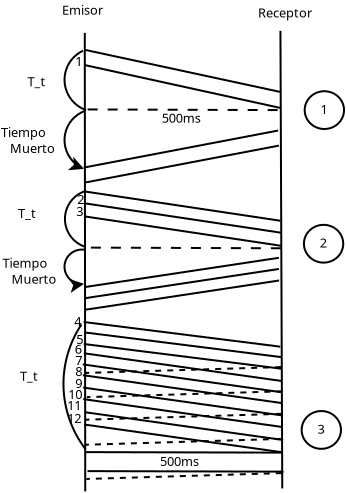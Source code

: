 <?xml version="1.0" encoding="UTF-8"?>
<dia:diagram xmlns:dia="http://www.lysator.liu.se/~alla/dia/">
  <dia:layer name="Fondo" visible="true" active="true">
    <dia:object type="Standard - Line" version="0" id="O0">
      <dia:attribute name="obj_pos">
        <dia:point val="7.039,5.1"/>
      </dia:attribute>
      <dia:attribute name="obj_bb">
        <dia:rectangle val="6.989,5.05;7.113,28.075"/>
      </dia:attribute>
      <dia:attribute name="conn_endpoints">
        <dia:point val="7.039,5.1"/>
        <dia:point val="7.062,28.025"/>
      </dia:attribute>
      <dia:attribute name="numcp">
        <dia:int val="1"/>
      </dia:attribute>
    </dia:object>
    <dia:object type="Standard - Line" version="0" id="O1">
      <dia:attribute name="obj_pos">
        <dia:point val="16.822,5"/>
      </dia:attribute>
      <dia:attribute name="obj_bb">
        <dia:rectangle val="16.772,4.95;16.963,27.925"/>
      </dia:attribute>
      <dia:attribute name="conn_endpoints">
        <dia:point val="16.822,5"/>
        <dia:point val="16.913,27.875"/>
      </dia:attribute>
      <dia:attribute name="numcp">
        <dia:int val="1"/>
      </dia:attribute>
    </dia:object>
    <dia:object type="Standard - Text" version="1" id="O2">
      <dia:attribute name="obj_pos">
        <dia:point val="5.899,4.191"/>
      </dia:attribute>
      <dia:attribute name="obj_bb">
        <dia:rectangle val="5.899,3.596;8.091,4.341"/>
      </dia:attribute>
      <dia:attribute name="text">
        <dia:composite type="text">
          <dia:attribute name="string">
            <dia:string>#Emisor#</dia:string>
          </dia:attribute>
          <dia:attribute name="font">
            <dia:font family="sans" style="0" name="Helvetica"/>
          </dia:attribute>
          <dia:attribute name="height">
            <dia:real val="0.8"/>
          </dia:attribute>
          <dia:attribute name="pos">
            <dia:point val="5.899,4.191"/>
          </dia:attribute>
          <dia:attribute name="color">
            <dia:color val="#000000"/>
          </dia:attribute>
          <dia:attribute name="alignment">
            <dia:enum val="0"/>
          </dia:attribute>
        </dia:composite>
      </dia:attribute>
      <dia:attribute name="valign">
        <dia:enum val="3"/>
      </dia:attribute>
    </dia:object>
    <dia:object type="Standard - Text" version="1" id="O3">
      <dia:attribute name="obj_pos">
        <dia:point val="15.699,4.332"/>
      </dia:attribute>
      <dia:attribute name="obj_bb">
        <dia:rectangle val="15.699,3.737;18.571,4.482"/>
      </dia:attribute>
      <dia:attribute name="text">
        <dia:composite type="text">
          <dia:attribute name="string">
            <dia:string>#Receptor#</dia:string>
          </dia:attribute>
          <dia:attribute name="font">
            <dia:font family="sans" style="0" name="Helvetica"/>
          </dia:attribute>
          <dia:attribute name="height">
            <dia:real val="0.8"/>
          </dia:attribute>
          <dia:attribute name="pos">
            <dia:point val="15.699,4.332"/>
          </dia:attribute>
          <dia:attribute name="color">
            <dia:color val="#000000"/>
          </dia:attribute>
          <dia:attribute name="alignment">
            <dia:enum val="0"/>
          </dia:attribute>
        </dia:composite>
      </dia:attribute>
      <dia:attribute name="valign">
        <dia:enum val="3"/>
      </dia:attribute>
    </dia:object>
    <dia:object type="Standard - Line" version="0" id="O4">
      <dia:attribute name="obj_pos">
        <dia:point val="7.05,5.95"/>
      </dia:attribute>
      <dia:attribute name="obj_bb">
        <dia:rectangle val="6.991,5.891;16.859,8.109"/>
      </dia:attribute>
      <dia:attribute name="conn_endpoints">
        <dia:point val="7.05,5.95"/>
        <dia:point val="16.8,8.05"/>
      </dia:attribute>
      <dia:attribute name="numcp">
        <dia:int val="1"/>
      </dia:attribute>
    </dia:object>
    <dia:object type="Standard - Line" version="0" id="O5">
      <dia:attribute name="obj_pos">
        <dia:point val="7.016,6.706"/>
      </dia:attribute>
      <dia:attribute name="obj_bb">
        <dia:rectangle val="6.956,6.646;16.86,8.91"/>
      </dia:attribute>
      <dia:attribute name="conn_endpoints">
        <dia:point val="7.016,6.706"/>
        <dia:point val="16.8,8.85"/>
      </dia:attribute>
      <dia:attribute name="numcp">
        <dia:int val="1"/>
      </dia:attribute>
    </dia:object>
    <dia:object type="Standard - Line" version="0" id="O6">
      <dia:attribute name="obj_pos">
        <dia:point val="16.683,8.96"/>
      </dia:attribute>
      <dia:attribute name="obj_bb">
        <dia:rectangle val="6.912,8.877;16.734,9.01"/>
      </dia:attribute>
      <dia:attribute name="conn_endpoints">
        <dia:point val="16.683,8.96"/>
        <dia:point val="6.963,8.927"/>
      </dia:attribute>
      <dia:attribute name="numcp">
        <dia:int val="2"/>
      </dia:attribute>
      <dia:attribute name="line_style">
        <dia:enum val="1"/>
      </dia:attribute>
      <dia:attribute name="dashlength">
        <dia:real val="0.5"/>
      </dia:attribute>
    </dia:object>
    <dia:object type="Standard - Arc" version="0" id="O7">
      <dia:attribute name="obj_pos">
        <dia:point val="6.95,5.993"/>
      </dia:attribute>
      <dia:attribute name="obj_bb">
        <dia:rectangle val="5.977,5.94;7.157,9.014"/>
      </dia:attribute>
      <dia:attribute name="conn_endpoints">
        <dia:point val="6.95,5.993"/>
        <dia:point val="7.105,8.961"/>
      </dia:attribute>
      <dia:attribute name="curve_distance">
        <dia:real val="1"/>
      </dia:attribute>
      <dia:attribute name="line_width">
        <dia:real val="0.1"/>
      </dia:attribute>
    </dia:object>
    <dia:object type="Standard - Text" version="1" id="O8">
      <dia:attribute name="obj_pos">
        <dia:point val="4.175,7.766"/>
      </dia:attribute>
      <dia:attribute name="obj_bb">
        <dia:rectangle val="4.175,7.171;5.135,7.916"/>
      </dia:attribute>
      <dia:attribute name="text">
        <dia:composite type="text">
          <dia:attribute name="string">
            <dia:string>#T_t#</dia:string>
          </dia:attribute>
          <dia:attribute name="font">
            <dia:font family="sans" style="0" name="Helvetica"/>
          </dia:attribute>
          <dia:attribute name="height">
            <dia:real val="0.8"/>
          </dia:attribute>
          <dia:attribute name="pos">
            <dia:point val="4.175,7.766"/>
          </dia:attribute>
          <dia:attribute name="color">
            <dia:color val="#000000"/>
          </dia:attribute>
          <dia:attribute name="alignment">
            <dia:enum val="0"/>
          </dia:attribute>
        </dia:composite>
      </dia:attribute>
      <dia:attribute name="valign">
        <dia:enum val="3"/>
      </dia:attribute>
    </dia:object>
    <dia:object type="Standard - Ellipse" version="0" id="O9">
      <dia:attribute name="obj_pos">
        <dia:point val="18.035,8.017"/>
      </dia:attribute>
      <dia:attribute name="obj_bb">
        <dia:rectangle val="17.985,7.967;20.051,9.956"/>
      </dia:attribute>
      <dia:attribute name="elem_corner">
        <dia:point val="18.035,8.017"/>
      </dia:attribute>
      <dia:attribute name="elem_width">
        <dia:real val="1.966"/>
      </dia:attribute>
      <dia:attribute name="elem_height">
        <dia:real val="1.889"/>
      </dia:attribute>
    </dia:object>
    <dia:object type="Standard - Text" version="1" id="O10">
      <dia:attribute name="obj_pos">
        <dia:point val="18.826,9.154"/>
      </dia:attribute>
      <dia:attribute name="obj_bb">
        <dia:rectangle val="18.826,8.559;19.233,9.304"/>
      </dia:attribute>
      <dia:attribute name="text">
        <dia:composite type="text">
          <dia:attribute name="string">
            <dia:string>#1#</dia:string>
          </dia:attribute>
          <dia:attribute name="font">
            <dia:font family="sans" style="0" name="Helvetica"/>
          </dia:attribute>
          <dia:attribute name="height">
            <dia:real val="0.8"/>
          </dia:attribute>
          <dia:attribute name="pos">
            <dia:point val="18.826,9.154"/>
          </dia:attribute>
          <dia:attribute name="color">
            <dia:color val="#000000"/>
          </dia:attribute>
          <dia:attribute name="alignment">
            <dia:enum val="0"/>
          </dia:attribute>
        </dia:composite>
      </dia:attribute>
      <dia:attribute name="valign">
        <dia:enum val="3"/>
      </dia:attribute>
    </dia:object>
    <dia:object type="Standard - Line" version="0" id="O11">
      <dia:attribute name="obj_pos">
        <dia:point val="16.705,9.983"/>
      </dia:attribute>
      <dia:attribute name="obj_bb">
        <dia:rectangle val="6.931,9.925;16.764,11.892"/>
      </dia:attribute>
      <dia:attribute name="conn_endpoints">
        <dia:point val="16.705,9.983"/>
        <dia:point val="6.989,11.834"/>
      </dia:attribute>
      <dia:attribute name="numcp">
        <dia:int val="1"/>
      </dia:attribute>
    </dia:object>
    <dia:object type="Standard - Line" version="0" id="O12">
      <dia:attribute name="obj_pos">
        <dia:point val="16.745,10.736"/>
      </dia:attribute>
      <dia:attribute name="obj_bb">
        <dia:rectangle val="6.971,10.677;16.804,12.645"/>
      </dia:attribute>
      <dia:attribute name="conn_endpoints">
        <dia:point val="16.745,10.736"/>
        <dia:point val="7.029,12.586"/>
      </dia:attribute>
      <dia:attribute name="numcp">
        <dia:int val="1"/>
      </dia:attribute>
    </dia:object>
    <dia:object type="Standard - Line" version="0" id="O13">
      <dia:attribute name="obj_pos">
        <dia:point val="7.028,13.029"/>
      </dia:attribute>
      <dia:attribute name="obj_bb">
        <dia:rectangle val="6.971,12.972;16.877,14.551"/>
      </dia:attribute>
      <dia:attribute name="conn_endpoints">
        <dia:point val="7.028,13.029"/>
        <dia:point val="16.821,14.494"/>
      </dia:attribute>
      <dia:attribute name="numcp">
        <dia:int val="1"/>
      </dia:attribute>
    </dia:object>
    <dia:object type="Standard - Line" version="0" id="O14">
      <dia:attribute name="obj_pos">
        <dia:point val="7.054,13.626"/>
      </dia:attribute>
      <dia:attribute name="obj_bb">
        <dia:rectangle val="6.997,13.569;16.903,15.147"/>
      </dia:attribute>
      <dia:attribute name="conn_endpoints">
        <dia:point val="7.054,13.626"/>
        <dia:point val="16.847,15.091"/>
      </dia:attribute>
      <dia:attribute name="numcp">
        <dia:int val="1"/>
      </dia:attribute>
    </dia:object>
    <dia:object type="Standard - Line" version="0" id="O15">
      <dia:attribute name="obj_pos">
        <dia:point val="7.061,14.281"/>
      </dia:attribute>
      <dia:attribute name="obj_bb">
        <dia:rectangle val="7.004,14.224;16.911,15.803"/>
      </dia:attribute>
      <dia:attribute name="conn_endpoints">
        <dia:point val="7.061,14.281"/>
        <dia:point val="16.854,15.746"/>
      </dia:attribute>
      <dia:attribute name="numcp">
        <dia:int val="1"/>
      </dia:attribute>
    </dia:object>
    <dia:object type="Standard - Line" version="0" id="O16">
      <dia:attribute name="obj_pos">
        <dia:point val="16.744,16.345"/>
      </dia:attribute>
      <dia:attribute name="obj_bb">
        <dia:rectangle val="6.971,16.288;16.8,17.867"/>
      </dia:attribute>
      <dia:attribute name="conn_endpoints">
        <dia:point val="16.744,16.345"/>
        <dia:point val="7.028,17.81"/>
      </dia:attribute>
      <dia:attribute name="numcp">
        <dia:int val="1"/>
      </dia:attribute>
    </dia:object>
    <dia:object type="Standard - Line" version="0" id="O17">
      <dia:attribute name="obj_pos">
        <dia:point val="16.746,16.903"/>
      </dia:attribute>
      <dia:attribute name="obj_bb">
        <dia:rectangle val="6.973,16.846;16.803,18.425"/>
      </dia:attribute>
      <dia:attribute name="conn_endpoints">
        <dia:point val="16.746,16.903"/>
        <dia:point val="7.03,18.368"/>
      </dia:attribute>
      <dia:attribute name="numcp">
        <dia:int val="1"/>
      </dia:attribute>
    </dia:object>
    <dia:object type="Standard - Line" version="0" id="O18">
      <dia:attribute name="obj_pos">
        <dia:point val="16.754,17.481"/>
      </dia:attribute>
      <dia:attribute name="obj_bb">
        <dia:rectangle val="6.981,17.424;16.811,19.003"/>
      </dia:attribute>
      <dia:attribute name="conn_endpoints">
        <dia:point val="16.754,17.481"/>
        <dia:point val="7.038,18.946"/>
      </dia:attribute>
      <dia:attribute name="numcp">
        <dia:int val="1"/>
      </dia:attribute>
    </dia:object>
    <dia:object type="Standard - Ellipse" version="0" id="O19">
      <dia:attribute name="obj_pos">
        <dia:point val="17.996,14.698"/>
      </dia:attribute>
      <dia:attribute name="obj_bb">
        <dia:rectangle val="17.946,14.648;20.013,16.637"/>
      </dia:attribute>
      <dia:attribute name="elem_corner">
        <dia:point val="17.996,14.698"/>
      </dia:attribute>
      <dia:attribute name="elem_width">
        <dia:real val="1.966"/>
      </dia:attribute>
      <dia:attribute name="elem_height">
        <dia:real val="1.889"/>
      </dia:attribute>
    </dia:object>
    <dia:object type="Standard - Text" version="1" id="O20">
      <dia:attribute name="obj_pos">
        <dia:point val="18.787,15.836"/>
      </dia:attribute>
      <dia:attribute name="obj_bb">
        <dia:rectangle val="18.787,15.241;19.194,15.986"/>
      </dia:attribute>
      <dia:attribute name="text">
        <dia:composite type="text">
          <dia:attribute name="string">
            <dia:string>#2#</dia:string>
          </dia:attribute>
          <dia:attribute name="font">
            <dia:font family="sans" style="0" name="Helvetica"/>
          </dia:attribute>
          <dia:attribute name="height">
            <dia:real val="0.8"/>
          </dia:attribute>
          <dia:attribute name="pos">
            <dia:point val="18.787,15.836"/>
          </dia:attribute>
          <dia:attribute name="color">
            <dia:color val="#000000"/>
          </dia:attribute>
          <dia:attribute name="alignment">
            <dia:enum val="0"/>
          </dia:attribute>
        </dia:composite>
      </dia:attribute>
      <dia:attribute name="valign">
        <dia:enum val="3"/>
      </dia:attribute>
    </dia:object>
    <dia:object type="Standard - Line" version="0" id="O21">
      <dia:attribute name="obj_pos">
        <dia:point val="16.845,15.869"/>
      </dia:attribute>
      <dia:attribute name="obj_bb">
        <dia:rectangle val="7.074,15.786;16.895,15.919"/>
      </dia:attribute>
      <dia:attribute name="conn_endpoints">
        <dia:point val="16.845,15.869"/>
        <dia:point val="7.124,15.836"/>
      </dia:attribute>
      <dia:attribute name="numcp">
        <dia:int val="2"/>
      </dia:attribute>
      <dia:attribute name="line_style">
        <dia:enum val="1"/>
      </dia:attribute>
      <dia:attribute name="dashlength">
        <dia:real val="0.5"/>
      </dia:attribute>
    </dia:object>
    <dia:object type="Standard - Arc" version="0" id="O22">
      <dia:attribute name="obj_pos">
        <dia:point val="7.066,13.01"/>
      </dia:attribute>
      <dia:attribute name="obj_bb">
        <dia:rectangle val="5.997,12.959;7.117,15.836"/>
      </dia:attribute>
      <dia:attribute name="conn_endpoints">
        <dia:point val="7.066,13.01"/>
        <dia:point val="7.028,15.786"/>
      </dia:attribute>
      <dia:attribute name="curve_distance">
        <dia:real val="1.0"/>
      </dia:attribute>
    </dia:object>
    <dia:object type="Standard - Line" version="0" id="O23">
      <dia:attribute name="obj_pos">
        <dia:point val="7.028,20.078"/>
      </dia:attribute>
      <dia:attribute name="obj_bb">
        <dia:rectangle val="6.972,20.023;16.915,21.368"/>
      </dia:attribute>
      <dia:attribute name="conn_endpoints">
        <dia:point val="7.028,20.078"/>
        <dia:point val="16.859,21.312"/>
      </dia:attribute>
      <dia:attribute name="numcp">
        <dia:int val="1"/>
      </dia:attribute>
    </dia:object>
    <dia:object type="Standard - Line" version="0" id="O24">
      <dia:attribute name="obj_pos">
        <dia:point val="6.989,20.657"/>
      </dia:attribute>
      <dia:attribute name="obj_bb">
        <dia:rectangle val="6.933,20.601;16.915,21.946"/>
      </dia:attribute>
      <dia:attribute name="conn_endpoints">
        <dia:point val="6.989,20.657"/>
        <dia:point val="16.859,21.891"/>
      </dia:attribute>
      <dia:attribute name="numcp">
        <dia:int val="1"/>
      </dia:attribute>
    </dia:object>
    <dia:object type="Standard - Line" version="0" id="O25">
      <dia:attribute name="obj_pos">
        <dia:point val="6.989,21.119"/>
      </dia:attribute>
      <dia:attribute name="obj_bb">
        <dia:rectangle val="6.933,21.063;16.954,22.564"/>
      </dia:attribute>
      <dia:attribute name="conn_endpoints">
        <dia:point val="6.989,21.119"/>
        <dia:point val="16.898,22.508"/>
      </dia:attribute>
      <dia:attribute name="numcp">
        <dia:int val="1"/>
      </dia:attribute>
    </dia:object>
    <dia:object type="Standard - Line" version="0" id="O26">
      <dia:attribute name="obj_pos">
        <dia:point val="6.938,21.677"/>
      </dia:attribute>
      <dia:attribute name="obj_bb">
        <dia:rectangle val="6.881,21.621;16.903,23.122"/>
      </dia:attribute>
      <dia:attribute name="conn_endpoints">
        <dia:point val="6.938,21.677"/>
        <dia:point val="16.846,23.065"/>
      </dia:attribute>
      <dia:attribute name="numcp">
        <dia:int val="1"/>
      </dia:attribute>
    </dia:object>
    <dia:object type="Standard - Line" version="0" id="O27">
      <dia:attribute name="obj_pos">
        <dia:point val="6.945,22.217"/>
      </dia:attribute>
      <dia:attribute name="obj_bb">
        <dia:rectangle val="6.889,22.16;16.91,23.661"/>
      </dia:attribute>
      <dia:attribute name="conn_endpoints">
        <dia:point val="6.945,22.217"/>
        <dia:point val="16.854,23.605"/>
      </dia:attribute>
      <dia:attribute name="numcp">
        <dia:int val="1"/>
      </dia:attribute>
    </dia:object>
    <dia:object type="Standard - Line" version="0" id="O28">
      <dia:attribute name="obj_pos">
        <dia:point val="6.953,22.834"/>
      </dia:attribute>
      <dia:attribute name="obj_bb">
        <dia:rectangle val="6.896,22.777;16.918,24.278"/>
      </dia:attribute>
      <dia:attribute name="conn_endpoints">
        <dia:point val="6.953,22.834"/>
        <dia:point val="16.862,24.222"/>
      </dia:attribute>
      <dia:attribute name="numcp">
        <dia:int val="1"/>
      </dia:attribute>
    </dia:object>
    <dia:object type="Standard - Line" version="0" id="O29">
      <dia:attribute name="obj_pos">
        <dia:point val="6.961,23.412"/>
      </dia:attribute>
      <dia:attribute name="obj_bb">
        <dia:rectangle val="6.904,23.356;16.926,24.857"/>
      </dia:attribute>
      <dia:attribute name="conn_endpoints">
        <dia:point val="6.961,23.412"/>
        <dia:point val="16.869,24.8"/>
      </dia:attribute>
      <dia:attribute name="numcp">
        <dia:int val="1"/>
      </dia:attribute>
    </dia:object>
    <dia:object type="Standard - Line" version="0" id="O30">
      <dia:attribute name="obj_pos">
        <dia:point val="7.045,24.068"/>
      </dia:attribute>
      <dia:attribute name="obj_bb">
        <dia:rectangle val="6.989,24.011;17.011,25.512"/>
      </dia:attribute>
      <dia:attribute name="conn_endpoints">
        <dia:point val="7.045,24.068"/>
        <dia:point val="16.954,25.456"/>
      </dia:attribute>
      <dia:attribute name="numcp">
        <dia:int val="1"/>
      </dia:attribute>
    </dia:object>
    <dia:object type="Standard - Line" version="0" id="O31">
      <dia:attribute name="obj_pos">
        <dia:point val="7.015,24.684"/>
      </dia:attribute>
      <dia:attribute name="obj_bb">
        <dia:rectangle val="6.958,24.628;16.98,26.129"/>
      </dia:attribute>
      <dia:attribute name="conn_endpoints">
        <dia:point val="7.015,24.684"/>
        <dia:point val="16.923,26.072"/>
      </dia:attribute>
      <dia:attribute name="numcp">
        <dia:int val="1"/>
      </dia:attribute>
    </dia:object>
    <dia:object type="Standard - Line" version="0" id="O32">
      <dia:attribute name="obj_pos">
        <dia:point val="16.858,21.809"/>
      </dia:attribute>
      <dia:attribute name="obj_bb">
        <dia:rectangle val="7.032,21.758;16.909,22.153"/>
      </dia:attribute>
      <dia:attribute name="conn_endpoints">
        <dia:point val="16.858,21.809"/>
        <dia:point val="7.084,22.102"/>
      </dia:attribute>
      <dia:attribute name="numcp">
        <dia:int val="1"/>
      </dia:attribute>
      <dia:attribute name="line_style">
        <dia:enum val="1"/>
      </dia:attribute>
      <dia:attribute name="dashlength">
        <dia:real val="0.3"/>
      </dia:attribute>
    </dia:object>
    <dia:object type="Standard - Line" version="0" id="O33">
      <dia:attribute name="obj_pos">
        <dia:point val="16.916,23.021"/>
      </dia:attribute>
      <dia:attribute name="obj_bb">
        <dia:rectangle val="7.091,22.969;16.968,23.364"/>
      </dia:attribute>
      <dia:attribute name="conn_endpoints">
        <dia:point val="16.916,23.021"/>
        <dia:point val="7.142,23.313"/>
      </dia:attribute>
      <dia:attribute name="numcp">
        <dia:int val="1"/>
      </dia:attribute>
      <dia:attribute name="line_style">
        <dia:enum val="1"/>
      </dia:attribute>
      <dia:attribute name="dashlength">
        <dia:real val="0.3"/>
      </dia:attribute>
    </dia:object>
    <dia:object type="Standard - Line" version="0" id="O34">
      <dia:attribute name="obj_pos">
        <dia:point val="16.866,24.148"/>
      </dia:attribute>
      <dia:attribute name="obj_bb">
        <dia:rectangle val="7.04,24.097;16.918,24.492"/>
      </dia:attribute>
      <dia:attribute name="conn_endpoints">
        <dia:point val="16.866,24.148"/>
        <dia:point val="7.092,24.441"/>
      </dia:attribute>
      <dia:attribute name="numcp">
        <dia:int val="1"/>
      </dia:attribute>
      <dia:attribute name="line_style">
        <dia:enum val="1"/>
      </dia:attribute>
      <dia:attribute name="dashlength">
        <dia:real val="0.3"/>
      </dia:attribute>
    </dia:object>
    <dia:object type="Standard - Line" version="0" id="O35">
      <dia:attribute name="obj_pos">
        <dia:point val="16.841,25.401"/>
      </dia:attribute>
      <dia:attribute name="obj_bb">
        <dia:rectangle val="7.015,25.35;16.892,25.745"/>
      </dia:attribute>
      <dia:attribute name="conn_endpoints">
        <dia:point val="16.841,25.401"/>
        <dia:point val="7.067,25.694"/>
      </dia:attribute>
      <dia:attribute name="numcp">
        <dia:int val="1"/>
      </dia:attribute>
      <dia:attribute name="line_style">
        <dia:enum val="1"/>
      </dia:attribute>
      <dia:attribute name="dashlength">
        <dia:real val="0.3"/>
      </dia:attribute>
    </dia:object>
    <dia:object type="Standard - Ellipse" version="0" id="O36">
      <dia:attribute name="obj_pos">
        <dia:point val="17.882,24.008"/>
      </dia:attribute>
      <dia:attribute name="obj_bb">
        <dia:rectangle val="17.832,23.958;19.898,25.947"/>
      </dia:attribute>
      <dia:attribute name="elem_corner">
        <dia:point val="17.882,24.008"/>
      </dia:attribute>
      <dia:attribute name="elem_width">
        <dia:real val="1.966"/>
      </dia:attribute>
      <dia:attribute name="elem_height">
        <dia:real val="1.889"/>
      </dia:attribute>
    </dia:object>
    <dia:object type="Standard - Text" version="1" id="O37">
      <dia:attribute name="obj_pos">
        <dia:point val="18.672,25.145"/>
      </dia:attribute>
      <dia:attribute name="obj_bb">
        <dia:rectangle val="18.672,24.55;19.08,25.295"/>
      </dia:attribute>
      <dia:attribute name="text">
        <dia:composite type="text">
          <dia:attribute name="string">
            <dia:string>#3#</dia:string>
          </dia:attribute>
          <dia:attribute name="font">
            <dia:font family="sans" style="0" name="Helvetica"/>
          </dia:attribute>
          <dia:attribute name="height">
            <dia:real val="0.8"/>
          </dia:attribute>
          <dia:attribute name="pos">
            <dia:point val="18.672,25.145"/>
          </dia:attribute>
          <dia:attribute name="color">
            <dia:color val="#000000"/>
          </dia:attribute>
          <dia:attribute name="alignment">
            <dia:enum val="0"/>
          </dia:attribute>
        </dia:composite>
      </dia:attribute>
      <dia:attribute name="valign">
        <dia:enum val="3"/>
      </dia:attribute>
    </dia:object>
    <dia:object type="Standard - Text" version="1" id="O38">
      <dia:attribute name="obj_pos">
        <dia:point val="10.89,9.589"/>
      </dia:attribute>
      <dia:attribute name="obj_bb">
        <dia:rectangle val="10.89,8.994;13.067,9.739"/>
      </dia:attribute>
      <dia:attribute name="text">
        <dia:composite type="text">
          <dia:attribute name="string">
            <dia:string>#500ms#</dia:string>
          </dia:attribute>
          <dia:attribute name="font">
            <dia:font family="sans" style="0" name="Helvetica"/>
          </dia:attribute>
          <dia:attribute name="height">
            <dia:real val="0.8"/>
          </dia:attribute>
          <dia:attribute name="pos">
            <dia:point val="10.89,9.589"/>
          </dia:attribute>
          <dia:attribute name="color">
            <dia:color val="#000000"/>
          </dia:attribute>
          <dia:attribute name="alignment">
            <dia:enum val="0"/>
          </dia:attribute>
        </dia:composite>
      </dia:attribute>
      <dia:attribute name="valign">
        <dia:enum val="3"/>
      </dia:attribute>
    </dia:object>
    <dia:object type="Standard - Arc" version="0" id="O39">
      <dia:attribute name="obj_pos">
        <dia:point val="6.875,19.675"/>
      </dia:attribute>
      <dia:attribute name="obj_bb">
        <dia:rectangle val="5.924,19.623;7.129,25.966"/>
      </dia:attribute>
      <dia:attribute name="conn_endpoints">
        <dia:point val="6.875,19.675"/>
        <dia:point val="7.077,25.915"/>
      </dia:attribute>
      <dia:attribute name="curve_distance">
        <dia:real val="1"/>
      </dia:attribute>
    </dia:object>
    <dia:object type="Standard - Text" version="1" id="O40">
      <dia:attribute name="obj_pos">
        <dia:point val="3.705,14.351"/>
      </dia:attribute>
      <dia:attribute name="obj_bb">
        <dia:rectangle val="3.705,13.756;4.665,14.501"/>
      </dia:attribute>
      <dia:attribute name="text">
        <dia:composite type="text">
          <dia:attribute name="string">
            <dia:string>#T_t#</dia:string>
          </dia:attribute>
          <dia:attribute name="font">
            <dia:font family="sans" style="0" name="Helvetica"/>
          </dia:attribute>
          <dia:attribute name="height">
            <dia:real val="0.8"/>
          </dia:attribute>
          <dia:attribute name="pos">
            <dia:point val="3.705,14.351"/>
          </dia:attribute>
          <dia:attribute name="color">
            <dia:color val="#000000"/>
          </dia:attribute>
          <dia:attribute name="alignment">
            <dia:enum val="0"/>
          </dia:attribute>
        </dia:composite>
      </dia:attribute>
      <dia:attribute name="valign">
        <dia:enum val="3"/>
      </dia:attribute>
    </dia:object>
    <dia:object type="Standard - Text" version="1" id="O41">
      <dia:attribute name="obj_pos">
        <dia:point val="3.806,22.496"/>
      </dia:attribute>
      <dia:attribute name="obj_bb">
        <dia:rectangle val="3.806,21.901;4.766,22.646"/>
      </dia:attribute>
      <dia:attribute name="text">
        <dia:composite type="text">
          <dia:attribute name="string">
            <dia:string>#T_t#</dia:string>
          </dia:attribute>
          <dia:attribute name="font">
            <dia:font family="sans" style="0" name="Helvetica"/>
          </dia:attribute>
          <dia:attribute name="height">
            <dia:real val="0.8"/>
          </dia:attribute>
          <dia:attribute name="pos">
            <dia:point val="3.806,22.496"/>
          </dia:attribute>
          <dia:attribute name="color">
            <dia:color val="#000000"/>
          </dia:attribute>
          <dia:attribute name="alignment">
            <dia:enum val="0"/>
          </dia:attribute>
        </dia:composite>
      </dia:attribute>
      <dia:attribute name="valign">
        <dia:enum val="3"/>
      </dia:attribute>
    </dia:object>
    <dia:object type="Standard - Line" version="0" id="O42">
      <dia:attribute name="obj_pos">
        <dia:point val="6.981,19.556"/>
      </dia:attribute>
      <dia:attribute name="obj_bb">
        <dia:rectangle val="6.925,19.5;16.868,20.845"/>
      </dia:attribute>
      <dia:attribute name="conn_endpoints">
        <dia:point val="6.981,19.556"/>
        <dia:point val="16.812,20.79"/>
      </dia:attribute>
      <dia:attribute name="numcp">
        <dia:int val="1"/>
      </dia:attribute>
    </dia:object>
    <dia:object type="Standard - Arc" version="0" id="O43">
      <dia:attribute name="obj_pos">
        <dia:point val="7.05,9"/>
      </dia:attribute>
      <dia:attribute name="obj_bb">
        <dia:rectangle val="5.975,8.949;7.101,11.975"/>
      </dia:attribute>
      <dia:attribute name="conn_endpoints">
        <dia:point val="7.05,9"/>
        <dia:point val="7,11.9"/>
      </dia:attribute>
      <dia:attribute name="curve_distance">
        <dia:real val="1"/>
      </dia:attribute>
      <dia:attribute name="end_arrow">
        <dia:enum val="22"/>
      </dia:attribute>
      <dia:attribute name="end_arrow_length">
        <dia:real val="0.5"/>
      </dia:attribute>
      <dia:attribute name="end_arrow_width">
        <dia:real val="0.5"/>
      </dia:attribute>
    </dia:object>
    <dia:object type="Standard - Text" version="1" id="O44">
      <dia:attribute name="obj_pos">
        <dia:point val="2.85,10.3"/>
      </dia:attribute>
      <dia:attribute name="obj_bb">
        <dia:rectangle val="2.85,9.705;5.715,11.25"/>
      </dia:attribute>
      <dia:attribute name="text">
        <dia:composite type="text">
          <dia:attribute name="string">
            <dia:string>#Tiempo
   Muerto#</dia:string>
          </dia:attribute>
          <dia:attribute name="font">
            <dia:font family="sans" style="0" name="Helvetica"/>
          </dia:attribute>
          <dia:attribute name="height">
            <dia:real val="0.8"/>
          </dia:attribute>
          <dia:attribute name="pos">
            <dia:point val="2.85,10.3"/>
          </dia:attribute>
          <dia:attribute name="color">
            <dia:color val="#000000"/>
          </dia:attribute>
          <dia:attribute name="alignment">
            <dia:enum val="0"/>
          </dia:attribute>
        </dia:composite>
      </dia:attribute>
      <dia:attribute name="valign">
        <dia:enum val="3"/>
      </dia:attribute>
    </dia:object>
    <dia:object type="Standard - Arc" version="0" id="O45">
      <dia:attribute name="obj_pos">
        <dia:point val="7.05,15.95"/>
      </dia:attribute>
      <dia:attribute name="obj_bb">
        <dia:rectangle val="5.975,15.884;7.101,18.104"/>
      </dia:attribute>
      <dia:attribute name="conn_endpoints">
        <dia:point val="7.05,15.95"/>
        <dia:point val="7,17.65"/>
      </dia:attribute>
      <dia:attribute name="curve_distance">
        <dia:real val="1"/>
      </dia:attribute>
      <dia:attribute name="end_arrow">
        <dia:enum val="22"/>
      </dia:attribute>
      <dia:attribute name="end_arrow_length">
        <dia:real val="0.5"/>
      </dia:attribute>
      <dia:attribute name="end_arrow_width">
        <dia:real val="0.5"/>
      </dia:attribute>
    </dia:object>
    <dia:object type="Standard - Text" version="1" id="O46">
      <dia:attribute name="obj_pos">
        <dia:point val="2.925,16.845"/>
      </dia:attribute>
      <dia:attribute name="obj_bb">
        <dia:rectangle val="2.925,16.25;5.79,17.795"/>
      </dia:attribute>
      <dia:attribute name="text">
        <dia:composite type="text">
          <dia:attribute name="string">
            <dia:string>#Tiempo
   Muerto#</dia:string>
          </dia:attribute>
          <dia:attribute name="font">
            <dia:font family="sans" style="0" name="Helvetica"/>
          </dia:attribute>
          <dia:attribute name="height">
            <dia:real val="0.8"/>
          </dia:attribute>
          <dia:attribute name="pos">
            <dia:point val="2.925,16.845"/>
          </dia:attribute>
          <dia:attribute name="color">
            <dia:color val="#000000"/>
          </dia:attribute>
          <dia:attribute name="alignment">
            <dia:enum val="0"/>
          </dia:attribute>
        </dia:composite>
      </dia:attribute>
      <dia:attribute name="valign">
        <dia:enum val="3"/>
      </dia:attribute>
    </dia:object>
    <dia:object type="Standard - Text" version="1" id="O47">
      <dia:attribute name="obj_pos">
        <dia:point val="6.562,6.75"/>
      </dia:attribute>
      <dia:attribute name="obj_bb">
        <dia:rectangle val="6.562,6.155;6.97,6.9"/>
      </dia:attribute>
      <dia:attribute name="text">
        <dia:composite type="text">
          <dia:attribute name="string">
            <dia:string>#1#</dia:string>
          </dia:attribute>
          <dia:attribute name="font">
            <dia:font family="sans" style="0" name="Helvetica"/>
          </dia:attribute>
          <dia:attribute name="height">
            <dia:real val="0.8"/>
          </dia:attribute>
          <dia:attribute name="pos">
            <dia:point val="6.562,6.75"/>
          </dia:attribute>
          <dia:attribute name="color">
            <dia:color val="#000000"/>
          </dia:attribute>
          <dia:attribute name="alignment">
            <dia:enum val="0"/>
          </dia:attribute>
        </dia:composite>
      </dia:attribute>
      <dia:attribute name="valign">
        <dia:enum val="3"/>
      </dia:attribute>
    </dia:object>
    <dia:object type="Standard - Text" version="1" id="O48">
      <dia:attribute name="obj_pos">
        <dia:point val="6.662,13.65"/>
      </dia:attribute>
      <dia:attribute name="obj_bb">
        <dia:rectangle val="6.662,13.055;7.07,13.8"/>
      </dia:attribute>
      <dia:attribute name="text">
        <dia:composite type="text">
          <dia:attribute name="string">
            <dia:string>#2#</dia:string>
          </dia:attribute>
          <dia:attribute name="font">
            <dia:font family="sans" style="0" name="Helvetica"/>
          </dia:attribute>
          <dia:attribute name="height">
            <dia:real val="0.8"/>
          </dia:attribute>
          <dia:attribute name="pos">
            <dia:point val="6.662,13.65"/>
          </dia:attribute>
          <dia:attribute name="color">
            <dia:color val="#000000"/>
          </dia:attribute>
          <dia:attribute name="alignment">
            <dia:enum val="0"/>
          </dia:attribute>
        </dia:composite>
      </dia:attribute>
      <dia:attribute name="valign">
        <dia:enum val="3"/>
      </dia:attribute>
    </dia:object>
    <dia:object type="Standard - Text" version="1" id="O49">
      <dia:attribute name="obj_pos">
        <dia:point val="6.612,14.25"/>
      </dia:attribute>
      <dia:attribute name="obj_bb">
        <dia:rectangle val="6.612,13.655;7.02,14.4"/>
      </dia:attribute>
      <dia:attribute name="text">
        <dia:composite type="text">
          <dia:attribute name="string">
            <dia:string>#3#</dia:string>
          </dia:attribute>
          <dia:attribute name="font">
            <dia:font family="sans" style="0" name="Helvetica"/>
          </dia:attribute>
          <dia:attribute name="height">
            <dia:real val="0.8"/>
          </dia:attribute>
          <dia:attribute name="pos">
            <dia:point val="6.612,14.25"/>
          </dia:attribute>
          <dia:attribute name="color">
            <dia:color val="#000000"/>
          </dia:attribute>
          <dia:attribute name="alignment">
            <dia:enum val="0"/>
          </dia:attribute>
        </dia:composite>
      </dia:attribute>
      <dia:attribute name="valign">
        <dia:enum val="3"/>
      </dia:attribute>
    </dia:object>
    <dia:object type="Standard - Text" version="1" id="O50">
      <dia:attribute name="obj_pos">
        <dia:point val="6.513,19.75"/>
      </dia:attribute>
      <dia:attribute name="obj_bb">
        <dia:rectangle val="6.513,19.155;6.92,19.9"/>
      </dia:attribute>
      <dia:attribute name="text">
        <dia:composite type="text">
          <dia:attribute name="string">
            <dia:string>#4#</dia:string>
          </dia:attribute>
          <dia:attribute name="font">
            <dia:font family="sans" style="0" name="Helvetica"/>
          </dia:attribute>
          <dia:attribute name="height">
            <dia:real val="0.8"/>
          </dia:attribute>
          <dia:attribute name="pos">
            <dia:point val="6.513,19.75"/>
          </dia:attribute>
          <dia:attribute name="color">
            <dia:color val="#000000"/>
          </dia:attribute>
          <dia:attribute name="alignment">
            <dia:enum val="0"/>
          </dia:attribute>
        </dia:composite>
      </dia:attribute>
      <dia:attribute name="valign">
        <dia:enum val="3"/>
      </dia:attribute>
    </dia:object>
    <dia:object type="Standard - Text" version="1" id="O51">
      <dia:attribute name="obj_pos">
        <dia:point val="6.612,20.65"/>
      </dia:attribute>
      <dia:attribute name="obj_bb">
        <dia:rectangle val="6.612,20.055;7.02,20.8"/>
      </dia:attribute>
      <dia:attribute name="text">
        <dia:composite type="text">
          <dia:attribute name="string">
            <dia:string>#5#</dia:string>
          </dia:attribute>
          <dia:attribute name="font">
            <dia:font family="sans" style="0" name="Helvetica"/>
          </dia:attribute>
          <dia:attribute name="height">
            <dia:real val="0.8"/>
          </dia:attribute>
          <dia:attribute name="pos">
            <dia:point val="6.612,20.65"/>
          </dia:attribute>
          <dia:attribute name="color">
            <dia:color val="#000000"/>
          </dia:attribute>
          <dia:attribute name="alignment">
            <dia:enum val="0"/>
          </dia:attribute>
        </dia:composite>
      </dia:attribute>
      <dia:attribute name="valign">
        <dia:enum val="3"/>
      </dia:attribute>
    </dia:object>
    <dia:object type="Standard - Text" version="1" id="O52">
      <dia:attribute name="obj_pos">
        <dia:point val="6.537,21.145"/>
      </dia:attribute>
      <dia:attribute name="obj_bb">
        <dia:rectangle val="6.537,20.55;6.945,21.295"/>
      </dia:attribute>
      <dia:attribute name="text">
        <dia:composite type="text">
          <dia:attribute name="string">
            <dia:string>#6#</dia:string>
          </dia:attribute>
          <dia:attribute name="font">
            <dia:font family="sans" style="0" name="Helvetica"/>
          </dia:attribute>
          <dia:attribute name="height">
            <dia:real val="0.8"/>
          </dia:attribute>
          <dia:attribute name="pos">
            <dia:point val="6.537,21.145"/>
          </dia:attribute>
          <dia:attribute name="color">
            <dia:color val="#000000"/>
          </dia:attribute>
          <dia:attribute name="alignment">
            <dia:enum val="0"/>
          </dia:attribute>
        </dia:composite>
      </dia:attribute>
      <dia:attribute name="valign">
        <dia:enum val="3"/>
      </dia:attribute>
    </dia:object>
    <dia:object type="Standard - Text" version="1" id="O53">
      <dia:attribute name="obj_pos">
        <dia:point val="6.562,21.7"/>
      </dia:attribute>
      <dia:attribute name="obj_bb">
        <dia:rectangle val="6.562,21.105;6.97,21.85"/>
      </dia:attribute>
      <dia:attribute name="text">
        <dia:composite type="text">
          <dia:attribute name="string">
            <dia:string>#7#</dia:string>
          </dia:attribute>
          <dia:attribute name="font">
            <dia:font family="sans" style="0" name="Helvetica"/>
          </dia:attribute>
          <dia:attribute name="height">
            <dia:real val="0.8"/>
          </dia:attribute>
          <dia:attribute name="pos">
            <dia:point val="6.562,21.7"/>
          </dia:attribute>
          <dia:attribute name="color">
            <dia:color val="#000000"/>
          </dia:attribute>
          <dia:attribute name="alignment">
            <dia:enum val="0"/>
          </dia:attribute>
        </dia:composite>
      </dia:attribute>
      <dia:attribute name="valign">
        <dia:enum val="3"/>
      </dia:attribute>
    </dia:object>
    <dia:object type="Standard - Text" version="1" id="O54">
      <dia:attribute name="obj_pos">
        <dia:point val="6.562,22.25"/>
      </dia:attribute>
      <dia:attribute name="obj_bb">
        <dia:rectangle val="6.562,21.655;6.97,22.4"/>
      </dia:attribute>
      <dia:attribute name="text">
        <dia:composite type="text">
          <dia:attribute name="string">
            <dia:string>#8#</dia:string>
          </dia:attribute>
          <dia:attribute name="font">
            <dia:font family="sans" style="0" name="Helvetica"/>
          </dia:attribute>
          <dia:attribute name="height">
            <dia:real val="0.8"/>
          </dia:attribute>
          <dia:attribute name="pos">
            <dia:point val="6.562,22.25"/>
          </dia:attribute>
          <dia:attribute name="color">
            <dia:color val="#000000"/>
          </dia:attribute>
          <dia:attribute name="alignment">
            <dia:enum val="0"/>
          </dia:attribute>
        </dia:composite>
      </dia:attribute>
      <dia:attribute name="valign">
        <dia:enum val="3"/>
      </dia:attribute>
    </dia:object>
    <dia:object type="Standard - Text" version="1" id="O55">
      <dia:attribute name="obj_pos">
        <dia:point val="6.562,22.85"/>
      </dia:attribute>
      <dia:attribute name="obj_bb">
        <dia:rectangle val="6.562,22.255;6.97,23"/>
      </dia:attribute>
      <dia:attribute name="text">
        <dia:composite type="text">
          <dia:attribute name="string">
            <dia:string>#9#</dia:string>
          </dia:attribute>
          <dia:attribute name="font">
            <dia:font family="sans" style="0" name="Helvetica"/>
          </dia:attribute>
          <dia:attribute name="height">
            <dia:real val="0.8"/>
          </dia:attribute>
          <dia:attribute name="pos">
            <dia:point val="6.562,22.85"/>
          </dia:attribute>
          <dia:attribute name="color">
            <dia:color val="#000000"/>
          </dia:attribute>
          <dia:attribute name="alignment">
            <dia:enum val="0"/>
          </dia:attribute>
        </dia:composite>
      </dia:attribute>
      <dia:attribute name="valign">
        <dia:enum val="3"/>
      </dia:attribute>
    </dia:object>
    <dia:object type="Standard - Text" version="1" id="O56">
      <dia:attribute name="obj_pos">
        <dia:point val="6.213,23.4"/>
      </dia:attribute>
      <dia:attribute name="obj_bb">
        <dia:rectangle val="6.213,22.805;7.027,23.55"/>
      </dia:attribute>
      <dia:attribute name="text">
        <dia:composite type="text">
          <dia:attribute name="string">
            <dia:string>#10#</dia:string>
          </dia:attribute>
          <dia:attribute name="font">
            <dia:font family="sans" style="0" name="Helvetica"/>
          </dia:attribute>
          <dia:attribute name="height">
            <dia:real val="0.8"/>
          </dia:attribute>
          <dia:attribute name="pos">
            <dia:point val="6.213,23.4"/>
          </dia:attribute>
          <dia:attribute name="color">
            <dia:color val="#000000"/>
          </dia:attribute>
          <dia:attribute name="alignment">
            <dia:enum val="0"/>
          </dia:attribute>
        </dia:composite>
      </dia:attribute>
      <dia:attribute name="valign">
        <dia:enum val="3"/>
      </dia:attribute>
    </dia:object>
    <dia:object type="Standard - Text" version="1" id="O57">
      <dia:attribute name="obj_pos">
        <dia:point val="6.162,23.95"/>
      </dia:attribute>
      <dia:attribute name="obj_bb">
        <dia:rectangle val="6.162,23.355;6.978,24.1"/>
      </dia:attribute>
      <dia:attribute name="text">
        <dia:composite type="text">
          <dia:attribute name="string">
            <dia:string>#11#</dia:string>
          </dia:attribute>
          <dia:attribute name="font">
            <dia:font family="sans" style="0" name="Helvetica"/>
          </dia:attribute>
          <dia:attribute name="height">
            <dia:real val="0.8"/>
          </dia:attribute>
          <dia:attribute name="pos">
            <dia:point val="6.162,23.95"/>
          </dia:attribute>
          <dia:attribute name="color">
            <dia:color val="#000000"/>
          </dia:attribute>
          <dia:attribute name="alignment">
            <dia:enum val="0"/>
          </dia:attribute>
        </dia:composite>
      </dia:attribute>
      <dia:attribute name="valign">
        <dia:enum val="3"/>
      </dia:attribute>
    </dia:object>
    <dia:object type="Standard - Text" version="1" id="O58">
      <dia:attribute name="obj_pos">
        <dia:point val="6.162,24.6"/>
      </dia:attribute>
      <dia:attribute name="obj_bb">
        <dia:rectangle val="6.162,24.005;6.978,24.75"/>
      </dia:attribute>
      <dia:attribute name="text">
        <dia:composite type="text">
          <dia:attribute name="string">
            <dia:string>#12#</dia:string>
          </dia:attribute>
          <dia:attribute name="font">
            <dia:font family="sans" style="0" name="Helvetica"/>
          </dia:attribute>
          <dia:attribute name="height">
            <dia:real val="0.8"/>
          </dia:attribute>
          <dia:attribute name="pos">
            <dia:point val="6.162,24.6"/>
          </dia:attribute>
          <dia:attribute name="color">
            <dia:color val="#000000"/>
          </dia:attribute>
          <dia:attribute name="alignment">
            <dia:enum val="0"/>
          </dia:attribute>
        </dia:composite>
      </dia:attribute>
      <dia:attribute name="valign">
        <dia:enum val="3"/>
      </dia:attribute>
    </dia:object>
    <dia:object type="Standard - Line" version="0" id="O59">
      <dia:attribute name="obj_pos">
        <dia:point val="16.95,26.087"/>
      </dia:attribute>
      <dia:attribute name="obj_bb">
        <dia:rectangle val="7.05,26.012;17.0,26.138"/>
      </dia:attribute>
      <dia:attribute name="conn_endpoints">
        <dia:point val="16.95,26.087"/>
        <dia:point val="7.1,26.062"/>
      </dia:attribute>
      <dia:attribute name="numcp">
        <dia:int val="1"/>
      </dia:attribute>
    </dia:object>
    <dia:object type="Standard - Text" version="1" id="O60">
      <dia:attribute name="obj_pos">
        <dia:point val="10.8,26.762"/>
      </dia:attribute>
      <dia:attribute name="obj_bb">
        <dia:rectangle val="10.8,26.168;12.977,26.913"/>
      </dia:attribute>
      <dia:attribute name="text">
        <dia:composite type="text">
          <dia:attribute name="string">
            <dia:string>#500ms#</dia:string>
          </dia:attribute>
          <dia:attribute name="font">
            <dia:font family="sans" style="0" name="Helvetica"/>
          </dia:attribute>
          <dia:attribute name="height">
            <dia:real val="0.8"/>
          </dia:attribute>
          <dia:attribute name="pos">
            <dia:point val="10.8,26.762"/>
          </dia:attribute>
          <dia:attribute name="color">
            <dia:color val="#000000"/>
          </dia:attribute>
          <dia:attribute name="alignment">
            <dia:enum val="0"/>
          </dia:attribute>
        </dia:composite>
      </dia:attribute>
      <dia:attribute name="valign">
        <dia:enum val="3"/>
      </dia:attribute>
    </dia:object>
    <dia:object type="Standard - Line" version="0" id="O61">
      <dia:attribute name="obj_pos">
        <dia:point val="7.175,27.012"/>
      </dia:attribute>
      <dia:attribute name="obj_bb">
        <dia:rectangle val="7.125,26.962;17.025,27.088"/>
      </dia:attribute>
      <dia:attribute name="conn_endpoints">
        <dia:point val="7.175,27.012"/>
        <dia:point val="16.975,27.038"/>
      </dia:attribute>
      <dia:attribute name="numcp">
        <dia:int val="1"/>
      </dia:attribute>
    </dia:object>
    <dia:object type="Standard - Line" version="0" id="O62">
      <dia:attribute name="obj_pos">
        <dia:point val="16.888,27.111"/>
      </dia:attribute>
      <dia:attribute name="obj_bb">
        <dia:rectangle val="7.062,27.06;16.94,27.455"/>
      </dia:attribute>
      <dia:attribute name="conn_endpoints">
        <dia:point val="16.888,27.111"/>
        <dia:point val="7.114,27.404"/>
      </dia:attribute>
      <dia:attribute name="numcp">
        <dia:int val="1"/>
      </dia:attribute>
      <dia:attribute name="line_style">
        <dia:enum val="1"/>
      </dia:attribute>
      <dia:attribute name="dashlength">
        <dia:real val="0.3"/>
      </dia:attribute>
    </dia:object>
  </dia:layer>
</dia:diagram>
